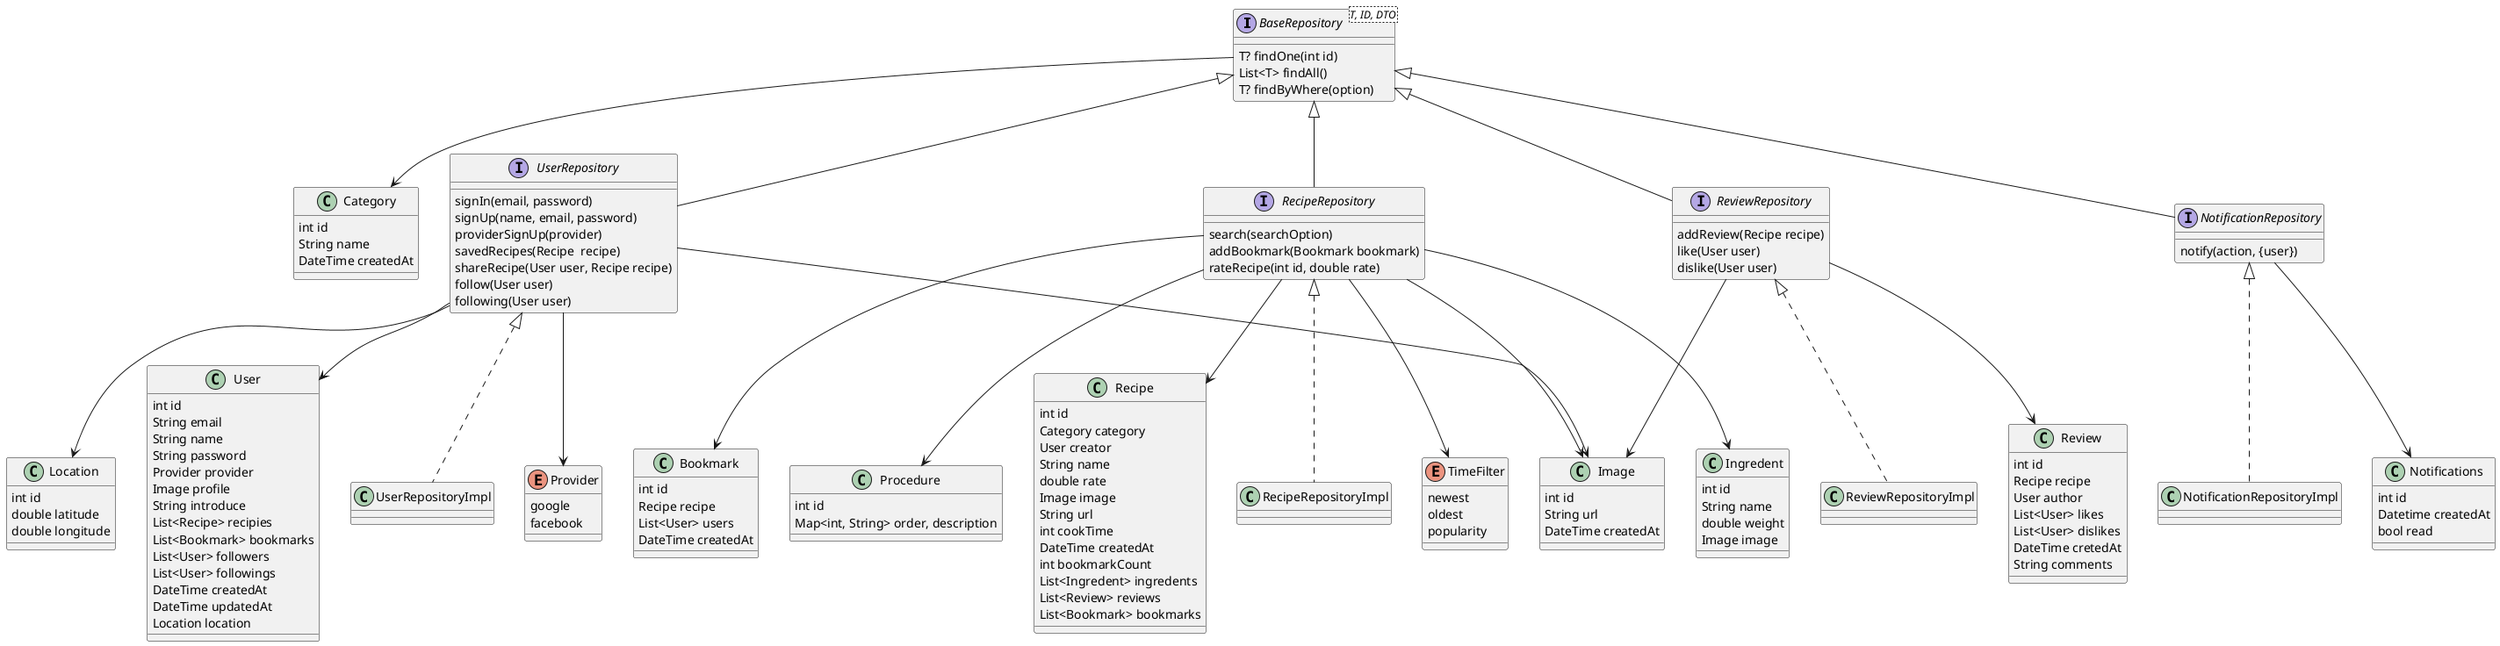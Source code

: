 @startuml

BaseRepository --> Category


 UserRepository --> Provider
 UserRepository --> Location
 UserRepository --> User
 UserRepository --> Image

 RecipeRepository --> TimeFilter
 RecipeRepository --> Ingredent
 RecipeRepository --> Bookmark
 RecipeRepository --> Procedure
 RecipeRepository --> Recipe
 RecipeRepository --> Image

 ReviewRepository --> Review
 ReviewRepository --> Image

 NotificationRepository --> Notifications

 class User {
  int id
  String email
  String name
  String password
  Provider provider
  Image profile
  String introduce
  List<Recipe> recipies
  List<Bookmark> bookmarks
  List<User> followers
  List<User> followings
  DateTime createdAt
  DateTime updatedAt
  Location location
 }

 class Recipe {
  int id
  Category category
  User creator
  String name
  double rate
  Image image
  String url
  int cookTime
  DateTime createdAt
  int bookmarkCount
  List<Ingredent> ingredents
  List<Review> reviews
  List<Bookmark> bookmarks
 }

 class Ingredent {
  int id
  String name
  double weight
  Image image
 }

 class Location {
 int id
 double latitude
 double longitude
 }

 class Review {
 int id
 Recipe recipe
 User author
 List<User> likes
 List<User> dislikes
 DateTime cretedAt
 String comments
 }

 class Category {

 int id
 String name
 DateTime createdAt

 }

 class Image {

 int id
 String url
 DateTime createdAt

 }

 class Bookmark {

 int id
 Recipe recipe
 List<User> users
 DateTime createdAt

 }

 class Procedure {

 int id
 Map<int, String> order, description

 }

 class Notifications {

 int id
 Datetime createdAt
 bool read

 }

 enum Provider {

 google
 facebook
 }

 enum TimeFilter {
 newest
 oldest
 popularity
 }

 interface BaseRepository<T, ID, DTO> {

 T? findOne(int id)
 List<T> findAll()
 T? findByWhere(option)

 }

 interface UserRepository implements BaseRepository {

 signIn(email, password)
 signUp(name, email, password)
 providerSignUp(provider)
 savedRecipes(Recipe  recipe)
 shareRecipe(User user, Recipe recipe)
 follow(User user)
 following(User user)

 }

 interface RecipeRepository implements BaseRepository {

 search(searchOption)
 addBookmark(Bookmark bookmark)
 rateRecipe(int id, double rate)

 }

 interface ReviewRepository implements BaseRepository {

 addReview(Recipe recipe)
 like(User user)
 dislike(User user)

 }

 interface NotificationRepository implements BaseRepository{

 notify(action, {user})

 }

 class UserRepositoryImpl implements UserRepository {}
 class RecipeRepositoryImpl implements RecipeRepository {}
 class ReviewRepositoryImpl implements ReviewRepository {}
 class NotificationRepositoryImpl implements NotificationRepository {}

 @enduml